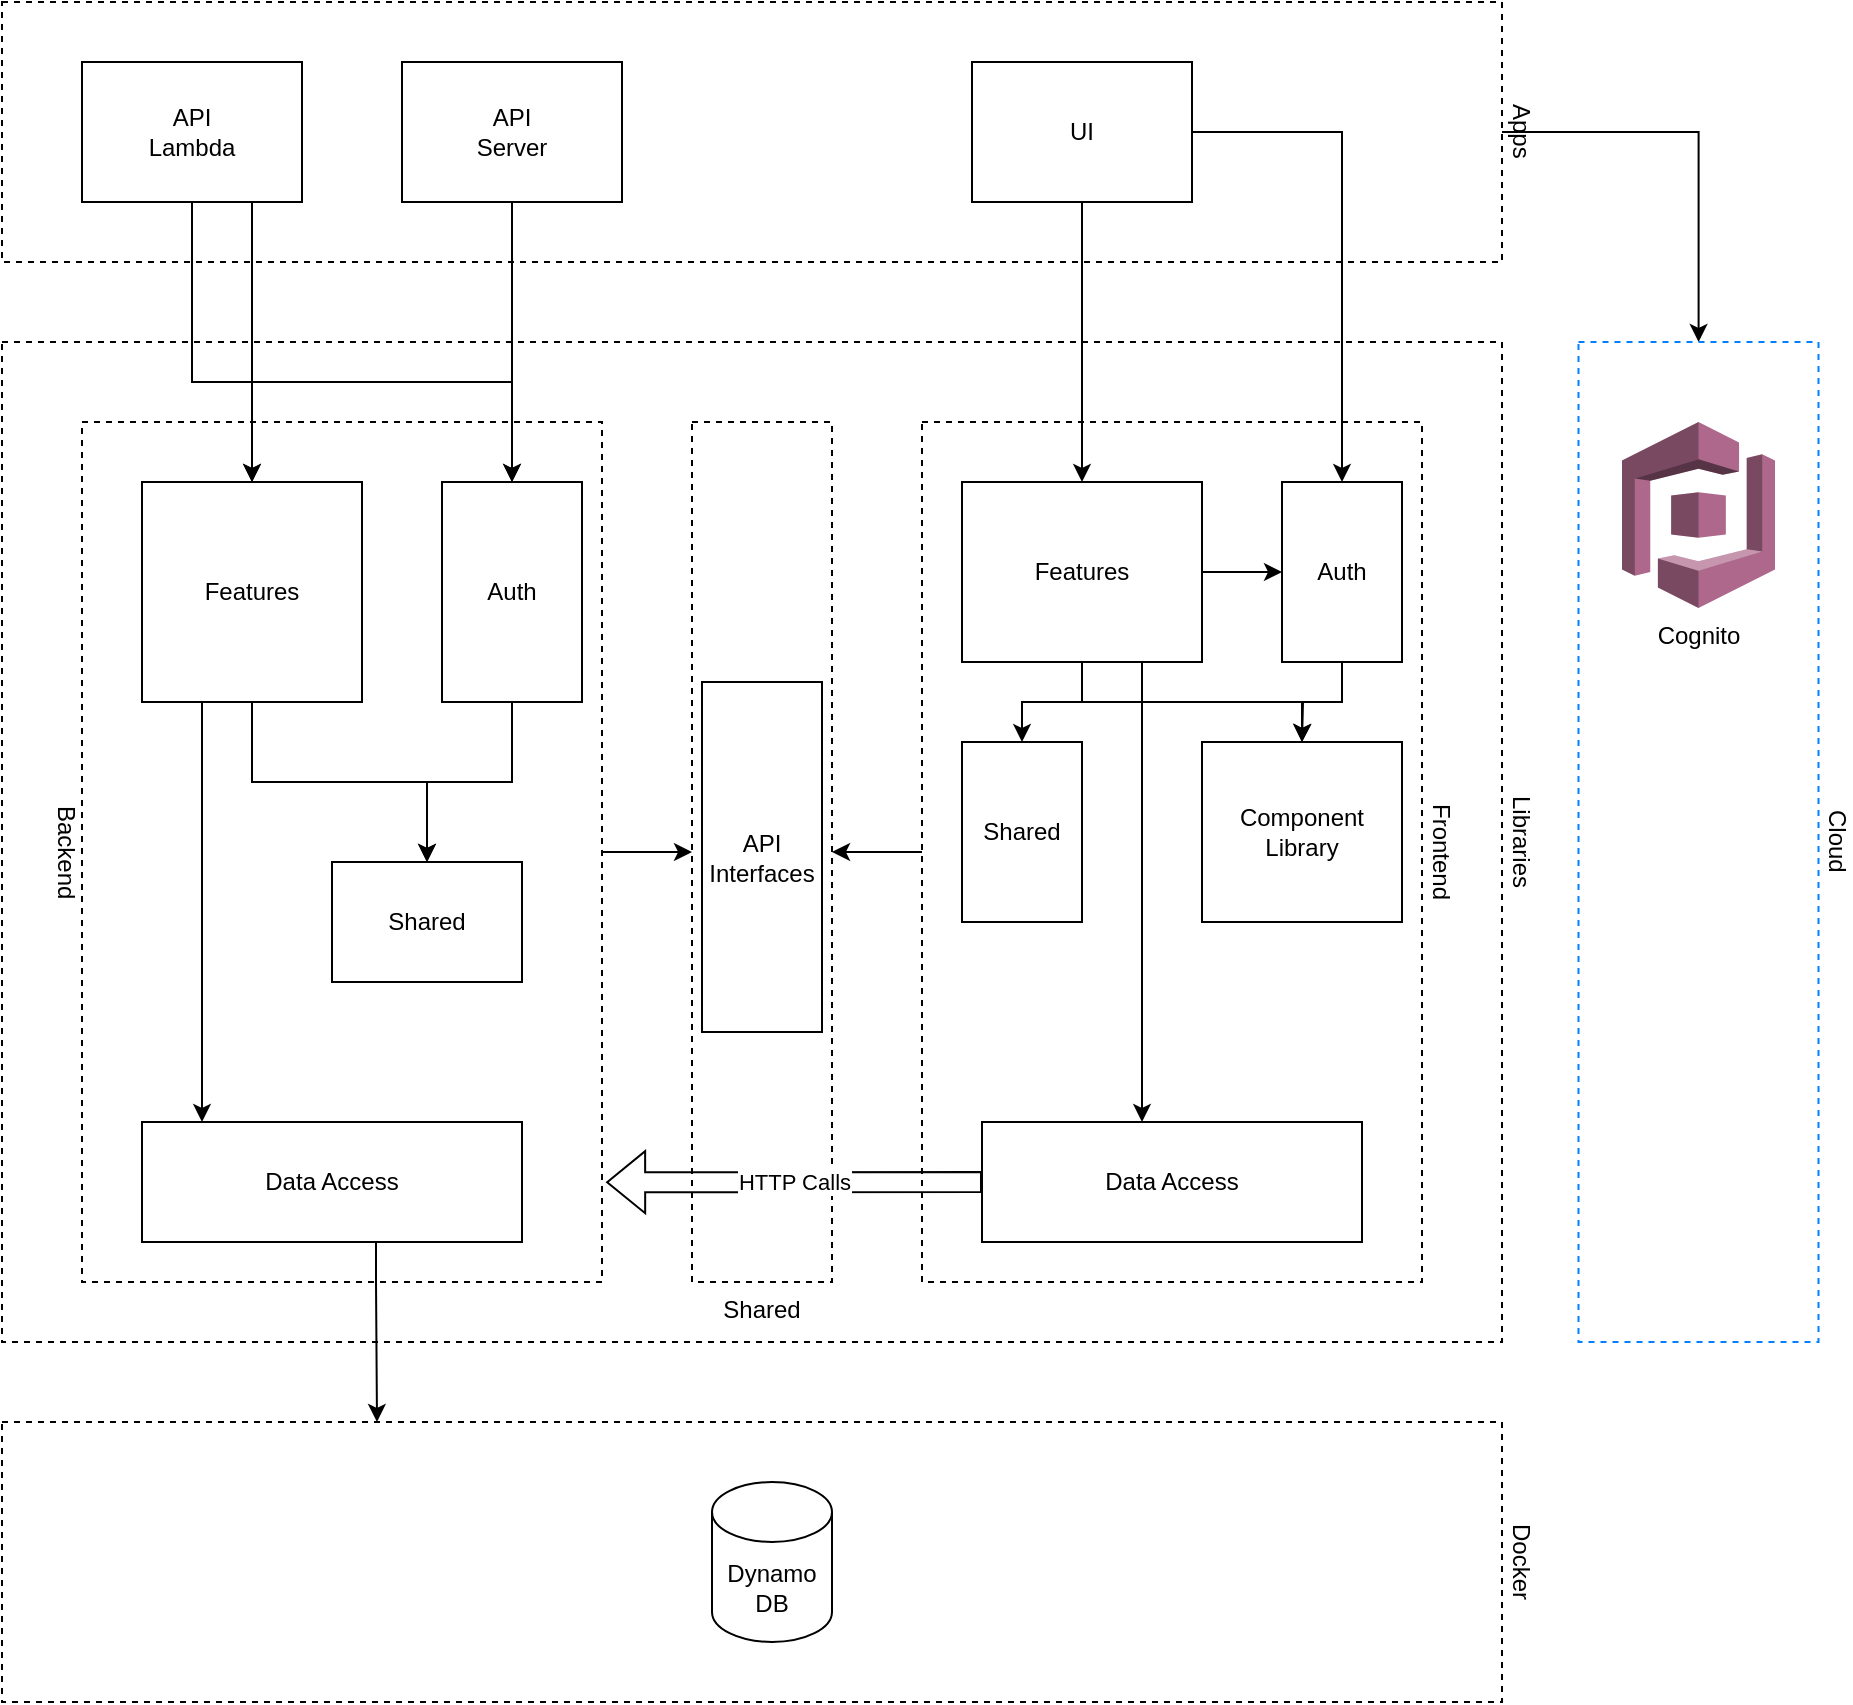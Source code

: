 <mxfile version="24.8.4" pages="2">
  <diagram name="Local Environment" id="xirlcqDWJkiokUXoQddz">
    <mxGraphModel dx="1741" dy="930" grid="1" gridSize="10" guides="1" tooltips="1" connect="1" arrows="1" fold="1" page="1" pageScale="1" pageWidth="850" pageHeight="1100" math="0" shadow="0">
      <root>
        <mxCell id="0" />
        <mxCell id="1" parent="0" />
        <mxCell id="N3knIu3ywulDClpdtf2V-38" style="edgeStyle=orthogonalEdgeStyle;rounded=0;orthogonalLoop=1;jettySize=auto;html=1;" edge="1" parent="1" source="N3knIu3ywulDClpdtf2V-1" target="N3knIu3ywulDClpdtf2V-35">
          <mxGeometry relative="1" as="geometry" />
        </mxCell>
        <mxCell id="N3knIu3ywulDClpdtf2V-1" value="Apps" style="rounded=0;whiteSpace=wrap;html=1;dashed=1;fillColor=none;labelPosition=right;verticalLabelPosition=middle;align=left;verticalAlign=middle;textDirection=vertical-lr;" vertex="1" parent="1">
          <mxGeometry x="60" y="70" width="750" height="130" as="geometry" />
        </mxCell>
        <mxCell id="N3knIu3ywulDClpdtf2V-2" value="Libraries" style="rounded=0;whiteSpace=wrap;html=1;dashed=1;fillColor=none;labelPosition=right;verticalLabelPosition=middle;align=left;verticalAlign=middle;textDirection=vertical-lr;" vertex="1" parent="1">
          <mxGeometry x="60" y="240" width="750" height="500" as="geometry" />
        </mxCell>
        <mxCell id="N3knIu3ywulDClpdtf2V-4" value="Docker" style="rounded=0;whiteSpace=wrap;html=1;dashed=1;fillColor=none;labelPosition=right;verticalLabelPosition=middle;align=left;verticalAlign=middle;textDirection=vertical-lr;" vertex="1" parent="1">
          <mxGeometry x="60" y="780" width="750" height="140" as="geometry" />
        </mxCell>
        <mxCell id="N3knIu3ywulDClpdtf2V-5" value="Dynamo&lt;div&gt;DB&lt;/div&gt;" style="shape=cylinder3;whiteSpace=wrap;html=1;boundedLbl=1;backgroundOutline=1;size=15;" vertex="1" parent="1">
          <mxGeometry x="415" y="810" width="60" height="80" as="geometry" />
        </mxCell>
        <mxCell id="N3knIu3ywulDClpdtf2V-11" style="edgeStyle=orthogonalEdgeStyle;rounded=0;orthogonalLoop=1;jettySize=auto;html=1;entryX=1;entryY=0.5;entryDx=0;entryDy=0;" edge="1" parent="1" source="N3knIu3ywulDClpdtf2V-7" target="N3knIu3ywulDClpdtf2V-8">
          <mxGeometry relative="1" as="geometry" />
        </mxCell>
        <mxCell id="N3knIu3ywulDClpdtf2V-7" value="Frontend" style="rounded=0;whiteSpace=wrap;html=1;dashed=1;fillColor=none;labelPosition=right;verticalLabelPosition=middle;align=left;verticalAlign=middle;textDirection=vertical-lr;" vertex="1" parent="1">
          <mxGeometry x="520" y="280" width="250" height="430" as="geometry" />
        </mxCell>
        <mxCell id="N3knIu3ywulDClpdtf2V-8" value="Shared" style="rounded=0;whiteSpace=wrap;html=1;dashed=1;fillColor=none;labelPosition=center;verticalLabelPosition=bottom;align=center;verticalAlign=top;textDirection=ltr;" vertex="1" parent="1">
          <mxGeometry x="405" y="280" width="70" height="430" as="geometry" />
        </mxCell>
        <mxCell id="N3knIu3ywulDClpdtf2V-10" style="edgeStyle=orthogonalEdgeStyle;rounded=0;orthogonalLoop=1;jettySize=auto;html=1;entryX=0;entryY=0.5;entryDx=0;entryDy=0;" edge="1" parent="1" source="N3knIu3ywulDClpdtf2V-9" target="N3knIu3ywulDClpdtf2V-8">
          <mxGeometry relative="1" as="geometry" />
        </mxCell>
        <mxCell id="N3knIu3ywulDClpdtf2V-9" value="Backend" style="rounded=0;whiteSpace=wrap;html=1;dashed=1;fillColor=none;labelPosition=left;verticalLabelPosition=middle;align=right;verticalAlign=middle;textDirection=vertical-lr;" vertex="1" parent="1">
          <mxGeometry x="100" y="280" width="260" height="430" as="geometry" />
        </mxCell>
        <mxCell id="N3knIu3ywulDClpdtf2V-14" style="edgeStyle=orthogonalEdgeStyle;rounded=0;orthogonalLoop=1;jettySize=auto;html=1;entryX=0.25;entryY=0;entryDx=0;entryDy=0;" edge="1" parent="1" source="N3knIu3ywulDClpdtf2V-12" target="N3knIu3ywulDClpdtf2V-4">
          <mxGeometry relative="1" as="geometry">
            <Array as="points">
              <mxPoint x="247" y="710" />
              <mxPoint x="247" y="710" />
            </Array>
          </mxGeometry>
        </mxCell>
        <mxCell id="N3knIu3ywulDClpdtf2V-12" value="Data Access" style="rounded=0;whiteSpace=wrap;html=1;" vertex="1" parent="1">
          <mxGeometry x="130" y="630" width="190" height="60" as="geometry" />
        </mxCell>
        <mxCell id="N3knIu3ywulDClpdtf2V-15" value="Shared" style="rounded=0;whiteSpace=wrap;html=1;" vertex="1" parent="1">
          <mxGeometry x="225" y="500" width="95" height="60" as="geometry" />
        </mxCell>
        <mxCell id="N3knIu3ywulDClpdtf2V-18" style="edgeStyle=orthogonalEdgeStyle;rounded=0;orthogonalLoop=1;jettySize=auto;html=1;" edge="1" parent="1" source="N3knIu3ywulDClpdtf2V-16" target="N3knIu3ywulDClpdtf2V-12">
          <mxGeometry relative="1" as="geometry">
            <Array as="points">
              <mxPoint x="160" y="580" />
              <mxPoint x="160" y="580" />
            </Array>
          </mxGeometry>
        </mxCell>
        <mxCell id="N3knIu3ywulDClpdtf2V-20" style="edgeStyle=orthogonalEdgeStyle;rounded=0;orthogonalLoop=1;jettySize=auto;html=1;" edge="1" parent="1" source="N3knIu3ywulDClpdtf2V-16" target="N3knIu3ywulDClpdtf2V-15">
          <mxGeometry relative="1" as="geometry" />
        </mxCell>
        <mxCell id="N3knIu3ywulDClpdtf2V-16" value="Features" style="rounded=0;whiteSpace=wrap;html=1;" vertex="1" parent="1">
          <mxGeometry x="130" y="310" width="110" height="110" as="geometry" />
        </mxCell>
        <mxCell id="N3knIu3ywulDClpdtf2V-22" style="edgeStyle=orthogonalEdgeStyle;rounded=0;orthogonalLoop=1;jettySize=auto;html=1;" edge="1" parent="1" source="N3knIu3ywulDClpdtf2V-21" target="N3knIu3ywulDClpdtf2V-15">
          <mxGeometry relative="1" as="geometry" />
        </mxCell>
        <mxCell id="N3knIu3ywulDClpdtf2V-21" value="Auth" style="rounded=0;whiteSpace=wrap;html=1;" vertex="1" parent="1">
          <mxGeometry x="280" y="310" width="70" height="110" as="geometry" />
        </mxCell>
        <mxCell id="N3knIu3ywulDClpdtf2V-23" value="API&lt;div&gt;Interfaces&lt;/div&gt;" style="rounded=0;whiteSpace=wrap;html=1;" vertex="1" parent="1">
          <mxGeometry x="410" y="410" width="60" height="175" as="geometry" />
        </mxCell>
        <mxCell id="N3knIu3ywulDClpdtf2V-27" style="edgeStyle=orthogonalEdgeStyle;rounded=0;orthogonalLoop=1;jettySize=auto;html=1;entryX=0;entryY=0.5;entryDx=0;entryDy=0;" edge="1" parent="1" source="N3knIu3ywulDClpdtf2V-24" target="N3knIu3ywulDClpdtf2V-25">
          <mxGeometry relative="1" as="geometry" />
        </mxCell>
        <mxCell id="N3knIu3ywulDClpdtf2V-28" style="edgeStyle=orthogonalEdgeStyle;rounded=0;orthogonalLoop=1;jettySize=auto;html=1;" edge="1" parent="1" source="N3knIu3ywulDClpdtf2V-24" target="N3knIu3ywulDClpdtf2V-26">
          <mxGeometry relative="1" as="geometry" />
        </mxCell>
        <mxCell id="N3knIu3ywulDClpdtf2V-31" style="edgeStyle=orthogonalEdgeStyle;rounded=0;orthogonalLoop=1;jettySize=auto;html=1;" edge="1" parent="1" source="N3knIu3ywulDClpdtf2V-24" target="N3knIu3ywulDClpdtf2V-30">
          <mxGeometry relative="1" as="geometry" />
        </mxCell>
        <mxCell id="N3knIu3ywulDClpdtf2V-33" style="edgeStyle=orthogonalEdgeStyle;rounded=0;orthogonalLoop=1;jettySize=auto;html=1;" edge="1" parent="1" source="N3knIu3ywulDClpdtf2V-24" target="N3knIu3ywulDClpdtf2V-32">
          <mxGeometry relative="1" as="geometry">
            <Array as="points">
              <mxPoint x="630" y="570" />
              <mxPoint x="630" y="570" />
            </Array>
          </mxGeometry>
        </mxCell>
        <mxCell id="N3knIu3ywulDClpdtf2V-24" value="Features" style="rounded=0;whiteSpace=wrap;html=1;" vertex="1" parent="1">
          <mxGeometry x="540" y="310" width="120" height="90" as="geometry" />
        </mxCell>
        <mxCell id="N3knIu3ywulDClpdtf2V-29" style="edgeStyle=orthogonalEdgeStyle;rounded=0;orthogonalLoop=1;jettySize=auto;html=1;" edge="1" parent="1" source="N3knIu3ywulDClpdtf2V-25">
          <mxGeometry relative="1" as="geometry">
            <mxPoint x="710" y="440" as="targetPoint" />
          </mxGeometry>
        </mxCell>
        <mxCell id="N3knIu3ywulDClpdtf2V-25" value="Auth" style="rounded=0;whiteSpace=wrap;html=1;" vertex="1" parent="1">
          <mxGeometry x="700" y="310" width="60" height="90" as="geometry" />
        </mxCell>
        <mxCell id="N3knIu3ywulDClpdtf2V-26" value="Component&lt;div&gt;Library&lt;/div&gt;" style="rounded=0;whiteSpace=wrap;html=1;" vertex="1" parent="1">
          <mxGeometry x="660" y="440" width="100" height="90" as="geometry" />
        </mxCell>
        <mxCell id="N3knIu3ywulDClpdtf2V-30" value="Shared" style="rounded=0;whiteSpace=wrap;html=1;" vertex="1" parent="1">
          <mxGeometry x="540" y="440" width="60" height="90" as="geometry" />
        </mxCell>
        <mxCell id="N3knIu3ywulDClpdtf2V-32" value="Data Access" style="rounded=0;whiteSpace=wrap;html=1;" vertex="1" parent="1">
          <mxGeometry x="550" y="630" width="190" height="60" as="geometry" />
        </mxCell>
        <mxCell id="N3knIu3ywulDClpdtf2V-34" value="HTTP Calls" style="shape=flexArrow;endArrow=classic;html=1;rounded=0;exitX=0;exitY=0.5;exitDx=0;exitDy=0;entryX=1.008;entryY=0.884;entryDx=0;entryDy=0;entryPerimeter=0;" edge="1" parent="1" source="N3knIu3ywulDClpdtf2V-32" target="N3knIu3ywulDClpdtf2V-9">
          <mxGeometry width="50" height="50" relative="1" as="geometry">
            <mxPoint x="400" y="510" as="sourcePoint" />
            <mxPoint x="450" y="460" as="targetPoint" />
          </mxGeometry>
        </mxCell>
        <mxCell id="N3knIu3ywulDClpdtf2V-35" value="Cloud" style="rounded=0;whiteSpace=wrap;html=1;dashed=1;fillColor=none;labelPosition=right;verticalLabelPosition=middle;align=left;verticalAlign=middle;textDirection=vertical-lr;strokeColor=#007FFF;" vertex="1" parent="1">
          <mxGeometry x="848.25" y="240" width="120" height="500" as="geometry" />
        </mxCell>
        <mxCell id="N3knIu3ywulDClpdtf2V-36" value="Cognito" style="outlineConnect=0;dashed=0;verticalLabelPosition=bottom;verticalAlign=top;align=center;html=1;shape=mxgraph.aws3.cognito;fillColor=#AD688B;gradientColor=none;" vertex="1" parent="1">
          <mxGeometry x="870" y="280" width="76.5" height="93" as="geometry" />
        </mxCell>
        <mxCell id="N3knIu3ywulDClpdtf2V-46" style="edgeStyle=orthogonalEdgeStyle;rounded=0;orthogonalLoop=1;jettySize=auto;html=1;" edge="1" parent="1" source="N3knIu3ywulDClpdtf2V-39" target="N3knIu3ywulDClpdtf2V-16">
          <mxGeometry relative="1" as="geometry">
            <Array as="points">
              <mxPoint x="185" y="210" />
              <mxPoint x="185" y="210" />
            </Array>
          </mxGeometry>
        </mxCell>
        <mxCell id="N3knIu3ywulDClpdtf2V-47" style="edgeStyle=orthogonalEdgeStyle;rounded=0;orthogonalLoop=1;jettySize=auto;html=1;entryX=0.5;entryY=0;entryDx=0;entryDy=0;" edge="1" parent="1" source="N3knIu3ywulDClpdtf2V-39" target="N3knIu3ywulDClpdtf2V-21">
          <mxGeometry relative="1" as="geometry">
            <Array as="points">
              <mxPoint x="155" y="260" />
              <mxPoint x="315" y="260" />
            </Array>
          </mxGeometry>
        </mxCell>
        <mxCell id="N3knIu3ywulDClpdtf2V-39" value="API&lt;div&gt;Lambda&lt;/div&gt;" style="rounded=0;whiteSpace=wrap;html=1;" vertex="1" parent="1">
          <mxGeometry x="100" y="100" width="110" height="70" as="geometry" />
        </mxCell>
        <mxCell id="N3knIu3ywulDClpdtf2V-44" style="edgeStyle=orthogonalEdgeStyle;rounded=0;orthogonalLoop=1;jettySize=auto;html=1;" edge="1" parent="1" source="N3knIu3ywulDClpdtf2V-40" target="N3knIu3ywulDClpdtf2V-21">
          <mxGeometry relative="1" as="geometry" />
        </mxCell>
        <mxCell id="N3knIu3ywulDClpdtf2V-45" style="edgeStyle=orthogonalEdgeStyle;rounded=0;orthogonalLoop=1;jettySize=auto;html=1;" edge="1" parent="1" source="N3knIu3ywulDClpdtf2V-40" target="N3knIu3ywulDClpdtf2V-16">
          <mxGeometry relative="1" as="geometry">
            <Array as="points">
              <mxPoint x="315" y="260" />
              <mxPoint x="185" y="260" />
            </Array>
          </mxGeometry>
        </mxCell>
        <mxCell id="N3knIu3ywulDClpdtf2V-40" value="API&lt;div&gt;Server&lt;/div&gt;" style="rounded=0;whiteSpace=wrap;html=1;" vertex="1" parent="1">
          <mxGeometry x="260" y="100" width="110" height="70" as="geometry" />
        </mxCell>
        <mxCell id="N3knIu3ywulDClpdtf2V-42" style="edgeStyle=orthogonalEdgeStyle;rounded=0;orthogonalLoop=1;jettySize=auto;html=1;" edge="1" parent="1" source="N3knIu3ywulDClpdtf2V-41" target="N3knIu3ywulDClpdtf2V-24">
          <mxGeometry relative="1" as="geometry" />
        </mxCell>
        <mxCell id="N3knIu3ywulDClpdtf2V-43" style="edgeStyle=orthogonalEdgeStyle;rounded=0;orthogonalLoop=1;jettySize=auto;html=1;entryX=0.5;entryY=0;entryDx=0;entryDy=0;" edge="1" parent="1" source="N3knIu3ywulDClpdtf2V-41" target="N3knIu3ywulDClpdtf2V-25">
          <mxGeometry relative="1" as="geometry" />
        </mxCell>
        <mxCell id="N3knIu3ywulDClpdtf2V-41" value="UI" style="rounded=0;whiteSpace=wrap;html=1;" vertex="1" parent="1">
          <mxGeometry x="545" y="100" width="110" height="70" as="geometry" />
        </mxCell>
      </root>
    </mxGraphModel>
  </diagram>
  <diagram id="MO13-wBNFkQa78dn_Ywp" name="AWS Infrastructure Overview">
    <mxGraphModel dx="1466" dy="783" grid="1" gridSize="10" guides="1" tooltips="1" connect="1" arrows="1" fold="1" page="1" pageScale="1" pageWidth="850" pageHeight="1100" math="0" shadow="0">
      <root>
        <mxCell id="0" />
        <mxCell id="1" parent="0" />
        <mxCell id="KrQqGUe0lKxNvla7B9oK-14" value="DevOps" style="rounded=0;whiteSpace=wrap;html=1;fillColor=none;dashed=1;labelPosition=center;verticalLabelPosition=top;align=center;verticalAlign=bottom;" vertex="1" parent="1">
          <mxGeometry x="650" y="40" width="190" height="850" as="geometry" />
        </mxCell>
        <mxCell id="KrQqGUe0lKxNvla7B9oK-12" value="Tenant Environment" style="rounded=0;whiteSpace=wrap;html=1;fillColor=none;dashed=1;labelPosition=center;verticalLabelPosition=top;align=center;verticalAlign=bottom;" vertex="1" parent="1">
          <mxGeometry x="50" y="40" width="550" height="850" as="geometry" />
        </mxCell>
        <mxCell id="KrQqGUe0lKxNvla7B9oK-3" value="Auth Layer" style="rounded=0;whiteSpace=wrap;html=1;fillColor=none;dashed=1;labelPosition=right;verticalLabelPosition=middle;align=left;verticalAlign=middle;textDirection=vertical-lr;" vertex="1" parent="1">
          <mxGeometry x="320" y="300" width="240" height="151.5" as="geometry" />
        </mxCell>
        <mxCell id="uV_QK27Htt52JCdzul3N-12" value="Database Layer" style="rounded=0;whiteSpace=wrap;html=1;fillColor=none;dashed=1;labelPosition=right;verticalLabelPosition=middle;align=left;verticalAlign=middle;textDirection=vertical-lr;" vertex="1" parent="1">
          <mxGeometry x="80" y="689" width="480" height="160" as="geometry" />
        </mxCell>
        <mxCell id="KrQqGUe0lKxNvla7B9oK-1" style="edgeStyle=orthogonalEdgeStyle;rounded=0;orthogonalLoop=1;jettySize=auto;html=1;" edge="1" parent="1" source="uV_QK27Htt52JCdzul3N-9" target="uV_QK27Htt52JCdzul3N-12">
          <mxGeometry relative="1" as="geometry" />
        </mxCell>
        <mxCell id="uV_QK27Htt52JCdzul3N-9" value="Business Logic Layer" style="rounded=0;whiteSpace=wrap;html=1;fillColor=none;dashed=1;labelPosition=right;verticalLabelPosition=middle;align=left;verticalAlign=middle;textDirection=vertical-lr;" vertex="1" parent="1">
          <mxGeometry x="80" y="480" width="480" height="170" as="geometry" />
        </mxCell>
        <mxCell id="uV_QK27Htt52JCdzul3N-1" value="Cognito" style="outlineConnect=0;dashed=0;verticalLabelPosition=bottom;verticalAlign=top;align=center;html=1;shape=mxgraph.aws3.cognito;fillColor=#AD688B;gradientColor=none;" vertex="1" parent="1">
          <mxGeometry x="460" y="320" width="76.5" height="93" as="geometry" />
        </mxCell>
        <mxCell id="uV_QK27Htt52JCdzul3N-10" style="edgeStyle=orthogonalEdgeStyle;rounded=0;orthogonalLoop=1;jettySize=auto;html=1;" edge="1" parent="1" source="uV_QK27Htt52JCdzul3N-2" target="uV_QK27Htt52JCdzul3N-8">
          <mxGeometry relative="1" as="geometry" />
        </mxCell>
        <mxCell id="uV_QK27Htt52JCdzul3N-2" value="API Gateway" style="outlineConnect=0;dashed=0;verticalLabelPosition=bottom;verticalAlign=top;align=center;html=1;shape=mxgraph.aws3.api_gateway;fillColor=#D9A741;gradientColor=none;" vertex="1" parent="1">
          <mxGeometry x="161.5" y="320" width="76.5" height="93" as="geometry" />
        </mxCell>
        <mxCell id="uV_QK27Htt52JCdzul3N-6" style="edgeStyle=orthogonalEdgeStyle;rounded=0;orthogonalLoop=1;jettySize=auto;html=1;" edge="1" parent="1" source="uV_QK27Htt52JCdzul3N-3" target="uV_QK27Htt52JCdzul3N-1">
          <mxGeometry relative="1" as="geometry" />
        </mxCell>
        <mxCell id="uV_QK27Htt52JCdzul3N-3" value="Authorizer&lt;div&gt;Lambda&lt;/div&gt;" style="outlineConnect=0;dashed=0;verticalLabelPosition=bottom;verticalAlign=top;align=center;html=1;shape=mxgraph.aws3.lambda_function;fillColor=#F58534;gradientColor=none;" vertex="1" parent="1">
          <mxGeometry x="351" y="330.5" width="69" height="72" as="geometry" />
        </mxCell>
        <mxCell id="uV_QK27Htt52JCdzul3N-5" style="edgeStyle=orthogonalEdgeStyle;rounded=0;orthogonalLoop=1;jettySize=auto;html=1;entryX=0;entryY=0.5;entryDx=0;entryDy=0;entryPerimeter=0;" edge="1" parent="1" source="uV_QK27Htt52JCdzul3N-2" target="uV_QK27Htt52JCdzul3N-3">
          <mxGeometry relative="1" as="geometry" />
        </mxCell>
        <mxCell id="uV_QK27Htt52JCdzul3N-8" value="API Lambda" style="outlineConnect=0;dashed=0;verticalLabelPosition=bottom;verticalAlign=top;align=center;html=1;shape=mxgraph.aws3.lambda_function;fillColor=#F58534;gradientColor=none;" vertex="1" parent="1">
          <mxGeometry x="164.5" y="529" width="69" height="72" as="geometry" />
        </mxCell>
        <mxCell id="uV_QK27Htt52JCdzul3N-11" value="DynamoDB" style="sketch=0;points=[[0,0,0],[0.25,0,0],[0.5,0,0],[0.75,0,0],[1,0,0],[0,1,0],[0.25,1,0],[0.5,1,0],[0.75,1,0],[1,1,0],[0,0.25,0],[0,0.5,0],[0,0.75,0],[1,0.25,0],[1,0.5,0],[1,0.75,0]];outlineConnect=0;fontColor=#232F3E;fillColor=#C925D1;strokeColor=#ffffff;dashed=0;verticalLabelPosition=bottom;verticalAlign=top;align=center;html=1;fontSize=12;fontStyle=0;aspect=fixed;shape=mxgraph.aws4.resourceIcon;resIcon=mxgraph.aws4.dynamodb;" vertex="1" parent="1">
          <mxGeometry x="160" y="730" width="78" height="78" as="geometry" />
        </mxCell>
        <mxCell id="KrQqGUe0lKxNvla7B9oK-2" value="Access Layer" style="rounded=0;whiteSpace=wrap;html=1;fillColor=none;dashed=1;labelPosition=left;verticalLabelPosition=middle;align=right;verticalAlign=middle;textDirection=vertical-lr;" vertex="1" parent="1">
          <mxGeometry x="80" y="300" width="200" height="150" as="geometry" />
        </mxCell>
        <mxCell id="KrQqGUe0lKxNvla7B9oK-13" style="edgeStyle=orthogonalEdgeStyle;rounded=0;orthogonalLoop=1;jettySize=auto;html=1;" edge="1" parent="1" source="KrQqGUe0lKxNvla7B9oK-4" target="KrQqGUe0lKxNvla7B9oK-2">
          <mxGeometry relative="1" as="geometry" />
        </mxCell>
        <mxCell id="KrQqGUe0lKxNvla7B9oK-4" value="UI Layer" style="rounded=0;whiteSpace=wrap;html=1;fillColor=none;dashed=1;labelPosition=right;verticalLabelPosition=middle;align=left;verticalAlign=middle;textDirection=vertical-lr;" vertex="1" parent="1">
          <mxGeometry x="80" y="70" width="480" height="180" as="geometry" />
        </mxCell>
        <mxCell id="KrQqGUe0lKxNvla7B9oK-5" value="Website Bucket" style="outlineConnect=0;dashed=0;verticalLabelPosition=bottom;verticalAlign=top;align=center;html=1;shape=mxgraph.aws3.s3;fillColor=#E05243;gradientColor=none;" vertex="1" parent="1">
          <mxGeometry x="450" y="113.5" width="76.5" height="93" as="geometry" />
        </mxCell>
        <mxCell id="KrQqGUe0lKxNvla7B9oK-8" style="edgeStyle=orthogonalEdgeStyle;rounded=0;orthogonalLoop=1;jettySize=auto;html=1;" edge="1" parent="1" source="KrQqGUe0lKxNvla7B9oK-7" target="KrQqGUe0lKxNvla7B9oK-5">
          <mxGeometry relative="1" as="geometry" />
        </mxCell>
        <mxCell id="KrQqGUe0lKxNvla7B9oK-7" value="Cloudfront" style="outlineConnect=0;dashed=0;verticalLabelPosition=bottom;verticalAlign=top;align=center;html=1;shape=mxgraph.aws3.cloudfront;fillColor=#F58536;gradientColor=none;" vertex="1" parent="1">
          <mxGeometry x="297" y="113.5" width="76.5" height="93" as="geometry" />
        </mxCell>
        <mxCell id="KrQqGUe0lKxNvla7B9oK-10" style="edgeStyle=orthogonalEdgeStyle;rounded=0;orthogonalLoop=1;jettySize=auto;html=1;" edge="1" parent="1" source="KrQqGUe0lKxNvla7B9oK-9" target="KrQqGUe0lKxNvla7B9oK-7">
          <mxGeometry relative="1" as="geometry" />
        </mxCell>
        <mxCell id="KrQqGUe0lKxNvla7B9oK-9" value="Route 53" style="outlineConnect=0;dashed=0;verticalLabelPosition=bottom;verticalAlign=top;align=center;html=1;shape=mxgraph.aws3.route_53;fillColor=#F58536;gradientColor=none;" vertex="1" parent="1">
          <mxGeometry x="150" y="117.25" width="70.5" height="85.5" as="geometry" />
        </mxCell>
        <mxCell id="KrQqGUe0lKxNvla7B9oK-15" value="deploys" style="edgeStyle=orthogonalEdgeStyle;rounded=0;orthogonalLoop=1;jettySize=auto;html=1;" edge="1" parent="1" source="KrQqGUe0lKxNvla7B9oK-11" target="KrQqGUe0lKxNvla7B9oK-5">
          <mxGeometry relative="1" as="geometry" />
        </mxCell>
        <mxCell id="KrQqGUe0lKxNvla7B9oK-11" value="Github Actions" style="dashed=0;outlineConnect=0;html=1;align=center;labelPosition=center;verticalLabelPosition=bottom;verticalAlign=top;shape=mxgraph.weblogos.github" vertex="1" parent="1">
          <mxGeometry x="710" y="122.5" width="75" height="75" as="geometry" />
        </mxCell>
        <mxCell id="KrQqGUe0lKxNvla7B9oK-17" value="deploys" style="edgeStyle=orthogonalEdgeStyle;rounded=0;orthogonalLoop=1;jettySize=auto;html=1;entryX=1;entryY=0.5;entryDx=0;entryDy=0;entryPerimeter=0;" edge="1" parent="1" source="KrQqGUe0lKxNvla7B9oK-11" target="uV_QK27Htt52JCdzul3N-8">
          <mxGeometry relative="1" as="geometry">
            <Array as="points">
              <mxPoint x="747" y="565" />
            </Array>
          </mxGeometry>
        </mxCell>
        <mxCell id="KrQqGUe0lKxNvla7B9oK-22" value="creates" style="edgeStyle=orthogonalEdgeStyle;rounded=0;orthogonalLoop=1;jettySize=auto;html=1;entryX=1;entryY=0.75;entryDx=0;entryDy=0;" edge="1" parent="1" source="KrQqGUe0lKxNvla7B9oK-21" target="KrQqGUe0lKxNvla7B9oK-12">
          <mxGeometry relative="1" as="geometry" />
        </mxCell>
        <mxCell id="KrQqGUe0lKxNvla7B9oK-21" value="" style="shape=image;verticalLabelPosition=bottom;labelBackgroundColor=default;verticalAlign=top;aspect=fixed;imageAspect=0;image=https://miro.medium.com/v2/resize:fit:1024/0*Ht4hdKX3tYRORIKa.png;" vertex="1" parent="1">
          <mxGeometry x="680" y="631" width="154" height="92.94" as="geometry" />
        </mxCell>
        <mxCell id="KrQqGUe0lKxNvla7B9oK-23" value="AWS&lt;div&gt;OIDC Role&lt;/div&gt;" style="sketch=0;outlineConnect=0;fontColor=#232F3E;gradientColor=none;strokeColor=#232F3E;fillColor=#ffffff;dashed=0;verticalLabelPosition=bottom;verticalAlign=top;align=center;html=1;fontSize=12;fontStyle=0;aspect=fixed;shape=mxgraph.aws4.resourceIcon;resIcon=mxgraph.aws4.role;" vertex="1" parent="1">
          <mxGeometry x="760" y="220" width="60" height="60" as="geometry" />
        </mxCell>
      </root>
    </mxGraphModel>
  </diagram>
</mxfile>
